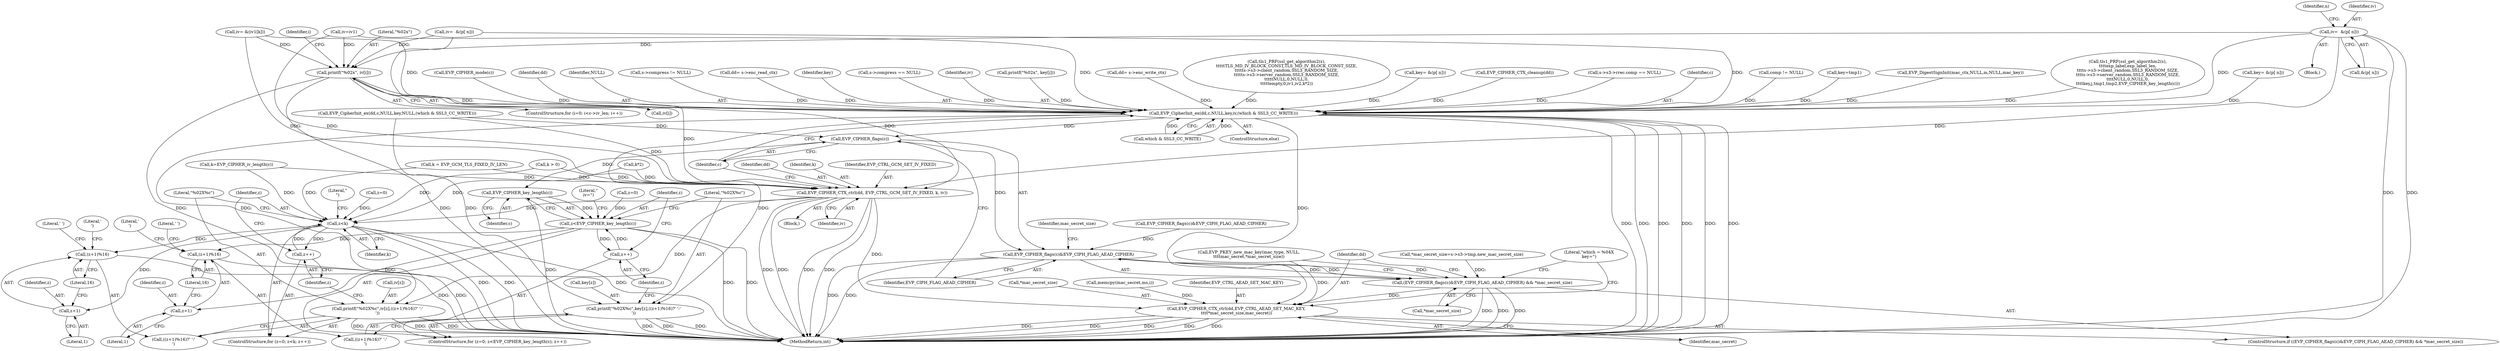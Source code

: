 digraph "0_openssl_34628967f1e65dc8f34e000f0f5518e21afbfc7b_0@array" {
"1000719" [label="(Call,iv=  &(p[ n]))"];
"1000936" [label="(Call,printf(\"%02x\", iv[i]))"];
"1000958" [label="(Call,EVP_CIPHER_CTX_ctrl(dd, EVP_CTRL_GCM_SET_IV_FIXED, k, iv))"];
"1000981" [label="(Call,EVP_CIPHER_CTX_ctrl(dd,EVP_CTRL_AEAD_SET_MAC_KEY,\n\t\t\t\t*mac_secret_size,mac_secret))"];
"1001023" [label="(Call,z<k)"];
"1001026" [label="(Call,z++)"];
"1001034" [label="(Call,(z+1)%16)"];
"1001035" [label="(Call,z+1)"];
"1001028" [label="(Call,printf(\"%02X%c\",iv[z],((z+1)%16)?' ':'\n'))"];
"1000964" [label="(Call,EVP_CipherInit_ex(dd,c,NULL,key,iv,(which & SSL3_CC_WRITE)))"];
"1000976" [label="(Call,EVP_CIPHER_flags(c))"];
"1000975" [label="(Call,EVP_CIPHER_flags(c)&EVP_CIPH_FLAG_AEAD_CIPHER)"];
"1000974" [label="(Call,(EVP_CIPHER_flags(c)&EVP_CIPH_FLAG_AEAD_CIPHER) && *mac_secret_size)"];
"1000998" [label="(Call,EVP_CIPHER_key_length(c))"];
"1000996" [label="(Call,z<EVP_CIPHER_key_length(c))"];
"1001000" [label="(Call,z++)"];
"1001008" [label="(Call,(z+1)%16)"];
"1001009" [label="(Call,z+1)"];
"1001002" [label="(Call,printf(\"%02X%c\",key[z],((z+1)%16)?' ':'\n'))"];
"1001008" [label="(Call,(z+1)%16)"];
"1001020" [label="(Call,z=0)"];
"1000841" [label="(Call,key=tmp1)"];
"1000498" [label="(Call,dd= s->enc_write_ctx)"];
"1000948" [label="(Block,)"];
"1000845" [label="(Call,k > 0)"];
"1001034" [label="(Call,(z+1)%16)"];
"1001033" [label="(Call,((z+1)%16)?' ':'\n')"];
"1000851" [label="(Call,tls1_PRF(ssl_get_algorithm2(s),\n\t\t\t\t\tTLS_MD_IV_BLOCK_CONST,TLS_MD_IV_BLOCK_CONST_SIZE,\n\t\t\t\t\ts->s3->client_random,SSL3_RANDOM_SIZE,\n\t\t\t\t\ts->s3->server_random,SSL3_RANDOM_SIZE,\n\t\t\t\t\tNULL,0,NULL,0,\n\t\t\t\t\tempty,0,iv1,iv2,k*2))"];
"1000659" [label="(Call,key= &(p[ n]))"];
"1001013" [label="(Literal,' ')"];
"1001004" [label="(Call,key[z])"];
"1001037" [label="(Literal,1)"];
"1001040" [label="(Literal,'\n')"];
"1000980" [label="(Identifier,mac_secret_size)"];
"1000966" [label="(Identifier,c)"];
"1000964" [label="(Call,EVP_CipherInit_ex(dd,c,NULL,key,iv,(which & SSL3_CC_WRITE)))"];
"1000963" [label="(ControlStructure,else)"];
"1000767" [label="(Call,EVP_PKEY_new_mac_key(mac_type, NULL,\n\t\t\t\tmac_secret,*mac_secret_size))"];
"1001000" [label="(Call,z++)"];
"1000958" [label="(Call,EVP_CIPHER_CTX_ctrl(dd, EVP_CTRL_GCM_SET_IV_FIXED, k, iv))"];
"1000886" [label="(Call,iv= &(iv1[k]))"];
"1000973" [label="(ControlStructure,if ((EVP_CIPHER_flags(c)&EVP_CIPH_FLAG_AEAD_CIPHER) && *mac_secret_size))"];
"1000760" [label="(Call,EVP_CIPHER_flags(c)&EVP_CIPH_FLAG_AEAD_CIPHER)"];
"1000356" [label="(Call,comp != NULL)"];
"1000936" [label="(Call,printf(\"%02x\", iv[i]))"];
"1000882" [label="(Call,iv=iv1)"];
"1000997" [label="(Identifier,z)"];
"1001023" [label="(Call,z<k)"];
"1000773" [label="(Call,EVP_DigestSignInit(mac_ctx,NULL,m,NULL,mac_key))"];
"1001011" [label="(Literal,1)"];
"1001026" [label="(Call,z++)"];
"1001019" [label="(ControlStructure,for (z=0; z<k; z++))"];
"1000635" [label="(Call,k=EVP_CIPHER_iv_length(c))"];
"1000959" [label="(Identifier,dd)"];
"1000925" [label="(ControlStructure,for (i=0; i<c->iv_len; i++))"];
"1000962" [label="(Identifier,iv)"];
"1000992" [label="(ControlStructure,for (z=0; z<EVP_CIPHER_key_length(c); z++))"];
"1001016" [label="(Literal,\"\niv=\")"];
"1001002" [label="(Call,printf(\"%02X%c\",key[z],((z+1)%16)?' ':'\n'))"];
"1000986" [label="(Identifier,mac_secret)"];
"1000981" [label="(Call,EVP_CIPHER_CTX_ctrl(dd,EVP_CTRL_AEAD_SET_MAC_KEY,\n\t\t\t\t*mac_secret_size,mac_secret))"];
"1000982" [label="(Identifier,dd)"];
"1001001" [label="(Identifier,z)"];
"1000813" [label="(Call,tls1_PRF(ssl_get_algorithm2(s),\n\t\t\t\texp_label,exp_label_len,\n\t\t\t\ts->s3->client_random,SSL3_RANDOM_SIZE,\n\t\t\t\ts->s3->server_random,SSL3_RANDOM_SIZE,\n\t\t\t\tNULL,0,NULL,0,\n\t\t\t\tkey,j,tmp1,tmp2,EVP_CIPHER_key_length(c)))"];
"1000961" [label="(Identifier,k)"];
"1001028" [label="(Call,printf(\"%02X%c\",iv[z],((z+1)%16)?' ':'\n'))"];
"1000998" [label="(Call,EVP_CIPHER_key_length(c))"];
"1000970" [label="(Call,which & SSL3_CC_WRITE)"];
"1001014" [label="(Literal,'\n')"];
"1000708" [label="(Call,key= &(p[ n]))"];
"1000988" [label="(Literal,\"which = %04X\nkey=\")"];
"1001036" [label="(Identifier,z)"];
"1000945" [label="(Call,EVP_CIPHER_mode(c))"];
"1000984" [label="(Call,*mac_secret_size)"];
"1000978" [label="(Identifier,EVP_CIPH_FLAG_AEAD_CIPHER)"];
"1001029" [label="(Literal,\"%02X%c\")"];
"1001007" [label="(Call,((z+1)%16)?' ':'\n')"];
"1001024" [label="(Identifier,z)"];
"1000587" [label="(Call,*mac_secret_size=s->s3->tmp.new_mac_secret_size)"];
"1001003" [label="(Literal,\"%02X%c\")"];
"1000693" [label="(Block,)"];
"1001012" [label="(Literal,16)"];
"1000965" [label="(Identifier,dd)"];
"1000967" [label="(Identifier,NULL)"];
"1000512" [label="(Call,s->compress != NULL)"];
"1000721" [label="(Call,&(p[ n]))"];
"1001010" [label="(Identifier,z)"];
"1001038" [label="(Literal,16)"];
"1000326" [label="(Call,dd= s->enc_read_ctx)"];
"1000975" [label="(Call,EVP_CIPHER_flags(c)&EVP_CIPH_FLAG_AEAD_CIPHER)"];
"1000719" [label="(Call,iv=  &(p[ n]))"];
"1000631" [label="(Call,k = EVP_GCM_TLS_FIXED_IV_LEN)"];
"1000968" [label="(Identifier,key)"];
"1000876" [label="(Call,k*2)"];
"1000993" [label="(Call,z=0)"];
"1001042" [label="(Literal,\"\n\")"];
"1000999" [label="(Identifier,c)"];
"1001068" [label="(MethodReturn,int)"];
"1001035" [label="(Call,z+1)"];
"1000976" [label="(Call,EVP_CIPHER_flags(c))"];
"1000979" [label="(Call,*mac_secret_size)"];
"1001027" [label="(Identifier,z)"];
"1000937" [label="(Literal,\"%02x\")"];
"1000949" [label="(Call,EVP_CipherInit_ex(dd,c,NULL,key,NULL,(which & SSL3_CC_WRITE)))"];
"1000726" [label="(Identifier,n)"];
"1001039" [label="(Literal,' ')"];
"1001025" [label="(Identifier,k)"];
"1000938" [label="(Call,iv[i])"];
"1000960" [label="(Identifier,EVP_CTRL_GCM_SET_IV_FIXED)"];
"1000996" [label="(Call,z<EVP_CIPHER_key_length(c))"];
"1000527" [label="(Call,s->compress == NULL)"];
"1000754" [label="(Call,memcpy(mac_secret,ms,i))"];
"1000983" [label="(Identifier,EVP_CTRL_AEAD_SET_MAC_KEY)"];
"1000969" [label="(Identifier,iv)"];
"1001009" [label="(Call,z+1)"];
"1000916" [label="(Call,printf(\"%02x\", key[i]))"];
"1001030" [label="(Call,iv[z])"];
"1000670" [label="(Call,iv=  &(p[ n]))"];
"1000977" [label="(Identifier,c)"];
"1000574" [label="(Call,EVP_CIPHER_CTX_cleanup(dd))"];
"1000402" [label="(Call,s->s3->rrec.comp == NULL)"];
"1000935" [label="(Identifier,i)"];
"1000720" [label="(Identifier,iv)"];
"1000974" [label="(Call,(EVP_CIPHER_flags(c)&EVP_CIPH_FLAG_AEAD_CIPHER) && *mac_secret_size)"];
"1000719" -> "1000693"  [label="AST: "];
"1000719" -> "1000721"  [label="CFG: "];
"1000720" -> "1000719"  [label="AST: "];
"1000721" -> "1000719"  [label="AST: "];
"1000726" -> "1000719"  [label="CFG: "];
"1000719" -> "1001068"  [label="DDG: "];
"1000719" -> "1001068"  [label="DDG: "];
"1000719" -> "1000936"  [label="DDG: "];
"1000719" -> "1000958"  [label="DDG: "];
"1000719" -> "1000964"  [label="DDG: "];
"1000936" -> "1000925"  [label="AST: "];
"1000936" -> "1000938"  [label="CFG: "];
"1000937" -> "1000936"  [label="AST: "];
"1000938" -> "1000936"  [label="AST: "];
"1000935" -> "1000936"  [label="CFG: "];
"1000936" -> "1001068"  [label="DDG: "];
"1000936" -> "1001068"  [label="DDG: "];
"1000882" -> "1000936"  [label="DDG: "];
"1000886" -> "1000936"  [label="DDG: "];
"1000670" -> "1000936"  [label="DDG: "];
"1000936" -> "1000958"  [label="DDG: "];
"1000936" -> "1000964"  [label="DDG: "];
"1000958" -> "1000948"  [label="AST: "];
"1000958" -> "1000962"  [label="CFG: "];
"1000959" -> "1000958"  [label="AST: "];
"1000960" -> "1000958"  [label="AST: "];
"1000961" -> "1000958"  [label="AST: "];
"1000962" -> "1000958"  [label="AST: "];
"1000977" -> "1000958"  [label="CFG: "];
"1000958" -> "1001068"  [label="DDG: "];
"1000958" -> "1001068"  [label="DDG: "];
"1000958" -> "1001068"  [label="DDG: "];
"1000958" -> "1001068"  [label="DDG: "];
"1000949" -> "1000958"  [label="DDG: "];
"1000845" -> "1000958"  [label="DDG: "];
"1000876" -> "1000958"  [label="DDG: "];
"1000631" -> "1000958"  [label="DDG: "];
"1000635" -> "1000958"  [label="DDG: "];
"1000882" -> "1000958"  [label="DDG: "];
"1000886" -> "1000958"  [label="DDG: "];
"1000670" -> "1000958"  [label="DDG: "];
"1000958" -> "1000981"  [label="DDG: "];
"1000958" -> "1001023"  [label="DDG: "];
"1000958" -> "1001028"  [label="DDG: "];
"1000981" -> "1000973"  [label="AST: "];
"1000981" -> "1000986"  [label="CFG: "];
"1000982" -> "1000981"  [label="AST: "];
"1000983" -> "1000981"  [label="AST: "];
"1000984" -> "1000981"  [label="AST: "];
"1000986" -> "1000981"  [label="AST: "];
"1000988" -> "1000981"  [label="CFG: "];
"1000981" -> "1001068"  [label="DDG: "];
"1000981" -> "1001068"  [label="DDG: "];
"1000981" -> "1001068"  [label="DDG: "];
"1000981" -> "1001068"  [label="DDG: "];
"1000981" -> "1001068"  [label="DDG: "];
"1000964" -> "1000981"  [label="DDG: "];
"1000974" -> "1000981"  [label="DDG: "];
"1000754" -> "1000981"  [label="DDG: "];
"1000767" -> "1000981"  [label="DDG: "];
"1001023" -> "1001019"  [label="AST: "];
"1001023" -> "1001025"  [label="CFG: "];
"1001024" -> "1001023"  [label="AST: "];
"1001025" -> "1001023"  [label="AST: "];
"1001029" -> "1001023"  [label="CFG: "];
"1001042" -> "1001023"  [label="CFG: "];
"1001023" -> "1001068"  [label="DDG: "];
"1001023" -> "1001068"  [label="DDG: "];
"1001023" -> "1001068"  [label="DDG: "];
"1001026" -> "1001023"  [label="DDG: "];
"1001020" -> "1001023"  [label="DDG: "];
"1000845" -> "1001023"  [label="DDG: "];
"1000876" -> "1001023"  [label="DDG: "];
"1000631" -> "1001023"  [label="DDG: "];
"1000635" -> "1001023"  [label="DDG: "];
"1001023" -> "1001026"  [label="DDG: "];
"1001023" -> "1001034"  [label="DDG: "];
"1001023" -> "1001035"  [label="DDG: "];
"1001026" -> "1001019"  [label="AST: "];
"1001026" -> "1001027"  [label="CFG: "];
"1001027" -> "1001026"  [label="AST: "];
"1001024" -> "1001026"  [label="CFG: "];
"1001034" -> "1001033"  [label="AST: "];
"1001034" -> "1001038"  [label="CFG: "];
"1001035" -> "1001034"  [label="AST: "];
"1001038" -> "1001034"  [label="AST: "];
"1001039" -> "1001034"  [label="CFG: "];
"1001040" -> "1001034"  [label="CFG: "];
"1001034" -> "1001068"  [label="DDG: "];
"1001035" -> "1001037"  [label="CFG: "];
"1001036" -> "1001035"  [label="AST: "];
"1001037" -> "1001035"  [label="AST: "];
"1001038" -> "1001035"  [label="CFG: "];
"1001028" -> "1001019"  [label="AST: "];
"1001028" -> "1001033"  [label="CFG: "];
"1001029" -> "1001028"  [label="AST: "];
"1001030" -> "1001028"  [label="AST: "];
"1001033" -> "1001028"  [label="AST: "];
"1001027" -> "1001028"  [label="CFG: "];
"1001028" -> "1001068"  [label="DDG: "];
"1001028" -> "1001068"  [label="DDG: "];
"1001028" -> "1001068"  [label="DDG: "];
"1000964" -> "1001028"  [label="DDG: "];
"1000964" -> "1000963"  [label="AST: "];
"1000964" -> "1000970"  [label="CFG: "];
"1000965" -> "1000964"  [label="AST: "];
"1000966" -> "1000964"  [label="AST: "];
"1000967" -> "1000964"  [label="AST: "];
"1000968" -> "1000964"  [label="AST: "];
"1000969" -> "1000964"  [label="AST: "];
"1000970" -> "1000964"  [label="AST: "];
"1000977" -> "1000964"  [label="CFG: "];
"1000964" -> "1001068"  [label="DDG: "];
"1000964" -> "1001068"  [label="DDG: "];
"1000964" -> "1001068"  [label="DDG: "];
"1000964" -> "1001068"  [label="DDG: "];
"1000964" -> "1001068"  [label="DDG: "];
"1000964" -> "1001068"  [label="DDG: "];
"1000574" -> "1000964"  [label="DDG: "];
"1000498" -> "1000964"  [label="DDG: "];
"1000326" -> "1000964"  [label="DDG: "];
"1000945" -> "1000964"  [label="DDG: "];
"1000813" -> "1000964"  [label="DDG: "];
"1000851" -> "1000964"  [label="DDG: "];
"1000527" -> "1000964"  [label="DDG: "];
"1000773" -> "1000964"  [label="DDG: "];
"1000512" -> "1000964"  [label="DDG: "];
"1000402" -> "1000964"  [label="DDG: "];
"1000356" -> "1000964"  [label="DDG: "];
"1000708" -> "1000964"  [label="DDG: "];
"1000841" -> "1000964"  [label="DDG: "];
"1000659" -> "1000964"  [label="DDG: "];
"1000916" -> "1000964"  [label="DDG: "];
"1000882" -> "1000964"  [label="DDG: "];
"1000886" -> "1000964"  [label="DDG: "];
"1000670" -> "1000964"  [label="DDG: "];
"1000970" -> "1000964"  [label="DDG: "];
"1000970" -> "1000964"  [label="DDG: "];
"1000964" -> "1000976"  [label="DDG: "];
"1000964" -> "1001002"  [label="DDG: "];
"1000976" -> "1000975"  [label="AST: "];
"1000976" -> "1000977"  [label="CFG: "];
"1000977" -> "1000976"  [label="AST: "];
"1000978" -> "1000976"  [label="CFG: "];
"1000976" -> "1000975"  [label="DDG: "];
"1000949" -> "1000976"  [label="DDG: "];
"1000976" -> "1000998"  [label="DDG: "];
"1000975" -> "1000974"  [label="AST: "];
"1000975" -> "1000978"  [label="CFG: "];
"1000978" -> "1000975"  [label="AST: "];
"1000980" -> "1000975"  [label="CFG: "];
"1000974" -> "1000975"  [label="CFG: "];
"1000975" -> "1001068"  [label="DDG: "];
"1000975" -> "1001068"  [label="DDG: "];
"1000975" -> "1000974"  [label="DDG: "];
"1000975" -> "1000974"  [label="DDG: "];
"1000760" -> "1000975"  [label="DDG: "];
"1000974" -> "1000973"  [label="AST: "];
"1000974" -> "1000979"  [label="CFG: "];
"1000979" -> "1000974"  [label="AST: "];
"1000982" -> "1000974"  [label="CFG: "];
"1000988" -> "1000974"  [label="CFG: "];
"1000974" -> "1001068"  [label="DDG: "];
"1000974" -> "1001068"  [label="DDG: "];
"1000974" -> "1001068"  [label="DDG: "];
"1000587" -> "1000974"  [label="DDG: "];
"1000767" -> "1000974"  [label="DDG: "];
"1000998" -> "1000996"  [label="AST: "];
"1000998" -> "1000999"  [label="CFG: "];
"1000999" -> "1000998"  [label="AST: "];
"1000996" -> "1000998"  [label="CFG: "];
"1000998" -> "1001068"  [label="DDG: "];
"1000998" -> "1000996"  [label="DDG: "];
"1000996" -> "1000992"  [label="AST: "];
"1000997" -> "1000996"  [label="AST: "];
"1001003" -> "1000996"  [label="CFG: "];
"1001016" -> "1000996"  [label="CFG: "];
"1000996" -> "1001068"  [label="DDG: "];
"1000996" -> "1001068"  [label="DDG: "];
"1001000" -> "1000996"  [label="DDG: "];
"1000993" -> "1000996"  [label="DDG: "];
"1000996" -> "1001000"  [label="DDG: "];
"1000996" -> "1001008"  [label="DDG: "];
"1000996" -> "1001009"  [label="DDG: "];
"1001000" -> "1000992"  [label="AST: "];
"1001000" -> "1001001"  [label="CFG: "];
"1001001" -> "1001000"  [label="AST: "];
"1000997" -> "1001000"  [label="CFG: "];
"1001008" -> "1001007"  [label="AST: "];
"1001008" -> "1001012"  [label="CFG: "];
"1001009" -> "1001008"  [label="AST: "];
"1001012" -> "1001008"  [label="AST: "];
"1001013" -> "1001008"  [label="CFG: "];
"1001014" -> "1001008"  [label="CFG: "];
"1001008" -> "1001068"  [label="DDG: "];
"1001009" -> "1001011"  [label="CFG: "];
"1001010" -> "1001009"  [label="AST: "];
"1001011" -> "1001009"  [label="AST: "];
"1001012" -> "1001009"  [label="CFG: "];
"1001002" -> "1000992"  [label="AST: "];
"1001002" -> "1001007"  [label="CFG: "];
"1001003" -> "1001002"  [label="AST: "];
"1001004" -> "1001002"  [label="AST: "];
"1001007" -> "1001002"  [label="AST: "];
"1001001" -> "1001002"  [label="CFG: "];
"1001002" -> "1001068"  [label="DDG: "];
"1001002" -> "1001068"  [label="DDG: "];
"1001002" -> "1001068"  [label="DDG: "];
"1000949" -> "1001002"  [label="DDG: "];
}

